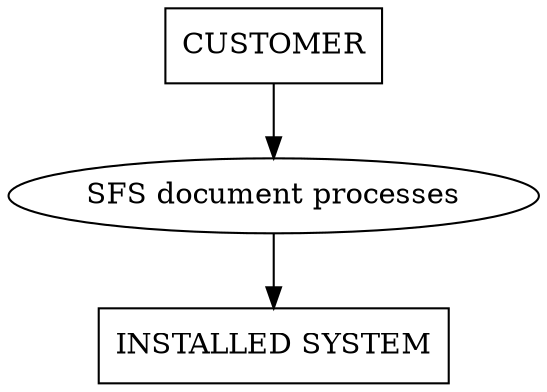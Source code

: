 digraph dfd_zero {
	cust [label="CUSTOMER",shape=rectangle];
	inst_sys [label="INSTALLED SYSTEM",shape=rectangle];

	process [label="SFS document processes"];

	cust -> process -> inst_sys;

}
